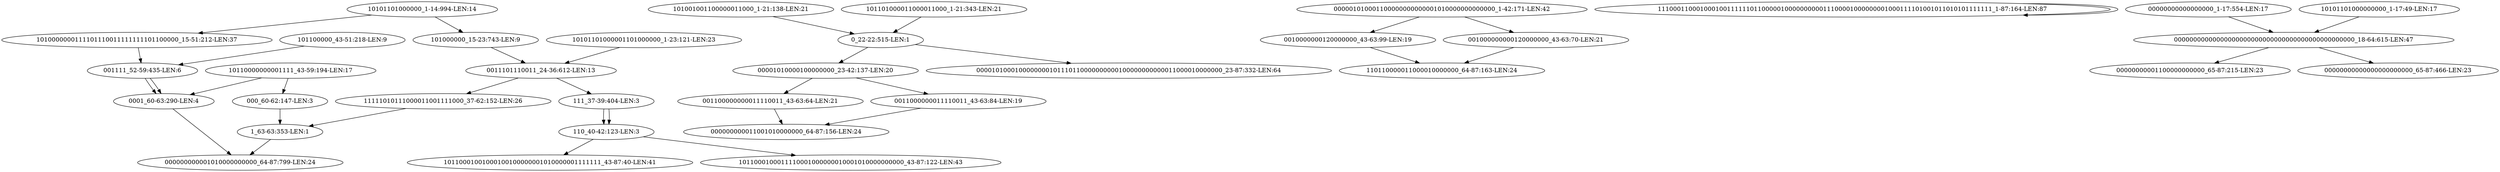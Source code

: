 digraph G {
    "101000000_15-23:743-LEN:9" -> "0011101110011_24-36:612-LEN:13";
    "10110000000001111_43-59:194-LEN:17" -> "000_60-62:147-LEN:3";
    "10110000000001111_43-59:194-LEN:17" -> "0001_60-63:290-LEN:4";
    "101001001100000011000_1-21:138-LEN:21" -> "0_22-22:515-LEN:1";
    "001100000000011110011_43-63:64-LEN:21" -> "000000000011001010000000_64-87:156-LEN:24";
    "10101101000000_1-14:994-LEN:14" -> "101000000_15-23:743-LEN:9";
    "10101101000000_1-14:994-LEN:14" -> "1010000000111101110011111111101100000_15-51:212-LEN:37";
    "101101000011000011000_1-21:343-LEN:21" -> "0_22-22:515-LEN:1";
    "0001_60-63:290-LEN:4" -> "000000000001010000000000_64-87:799-LEN:24";
    "0_22-22:515-LEN:1" -> "00001010000100000000_23-42:137-LEN:20";
    "0_22-22:515-LEN:1" -> "0000101000100000000101110110000000000100000000000011000010000000_23-87:332-LEN:64";
    "11111010111000011001111000_37-62:152-LEN:26" -> "1_63-63:353-LEN:1";
    "0011000000011110011_43-63:84-LEN:19" -> "000000000011001010000000_64-87:156-LEN:24";
    "0011101110011_24-36:612-LEN:13" -> "11111010111000011001111000_37-62:152-LEN:26";
    "0011101110011_24-36:612-LEN:13" -> "111_37-39:404-LEN:3";
    "000001010001100000000000001010000000000000_1-42:171-LEN:42" -> "0010000000120000000_43-63:99-LEN:19";
    "000001010001100000000000001010000000000000_1-42:171-LEN:42" -> "001000000000120000000_43-63:70-LEN:21";
    "0010000000120000000_43-63:99-LEN:19" -> "110110000011000010000000_64-87:163-LEN:24";
    "101100000_43-51:218-LEN:9" -> "001111_52-59:435-LEN:6";
    "001111_52-59:435-LEN:6" -> "0001_60-63:290-LEN:4";
    "001111_52-59:435-LEN:6" -> "0001_60-63:290-LEN:4";
    "000_60-62:147-LEN:3" -> "1_63-63:353-LEN:1";
    "111000110001000100111111011000001000000000011100001000000001000111101001011010101111111_1-87:164-LEN:87" -> "111000110001000100111111011000001000000000011100001000000001000111101001011010101111111_1-87:164-LEN:87";
    "111_37-39:404-LEN:3" -> "110_40-42:123-LEN:3";
    "111_37-39:404-LEN:3" -> "110_40-42:123-LEN:3";
    "00000000000000000_1-17:554-LEN:17" -> "00000000000000000000000000000000000000000000000_18-64:615-LEN:47";
    "110_40-42:123-LEN:3" -> "10110001001000100100000001010000001111111_43-87:40-LEN:41";
    "110_40-42:123-LEN:3" -> "1011000100011110001000000010001010000000000_43-87:122-LEN:43";
    "00000000000000000000000000000000000000000000000_18-64:615-LEN:47" -> "00000000001100000000000_65-87:215-LEN:23";
    "00000000000000000000000000000000000000000000000_18-64:615-LEN:47" -> "00000000000000000000000_65-87:466-LEN:23";
    "10101101000000000_1-17:49-LEN:17" -> "00000000000000000000000000000000000000000000000_18-64:615-LEN:47";
    "001000000000120000000_43-63:70-LEN:21" -> "110110000011000010000000_64-87:163-LEN:24";
    "1_63-63:353-LEN:1" -> "000000000001010000000000_64-87:799-LEN:24";
    "00001010000100000000_23-42:137-LEN:20" -> "001100000000011110011_43-63:64-LEN:21";
    "00001010000100000000_23-42:137-LEN:20" -> "0011000000011110011_43-63:84-LEN:19";
    "1010000000111101110011111111101100000_15-51:212-LEN:37" -> "001111_52-59:435-LEN:6";
    "10101101000001101000000_1-23:121-LEN:23" -> "0011101110011_24-36:612-LEN:13";
}
